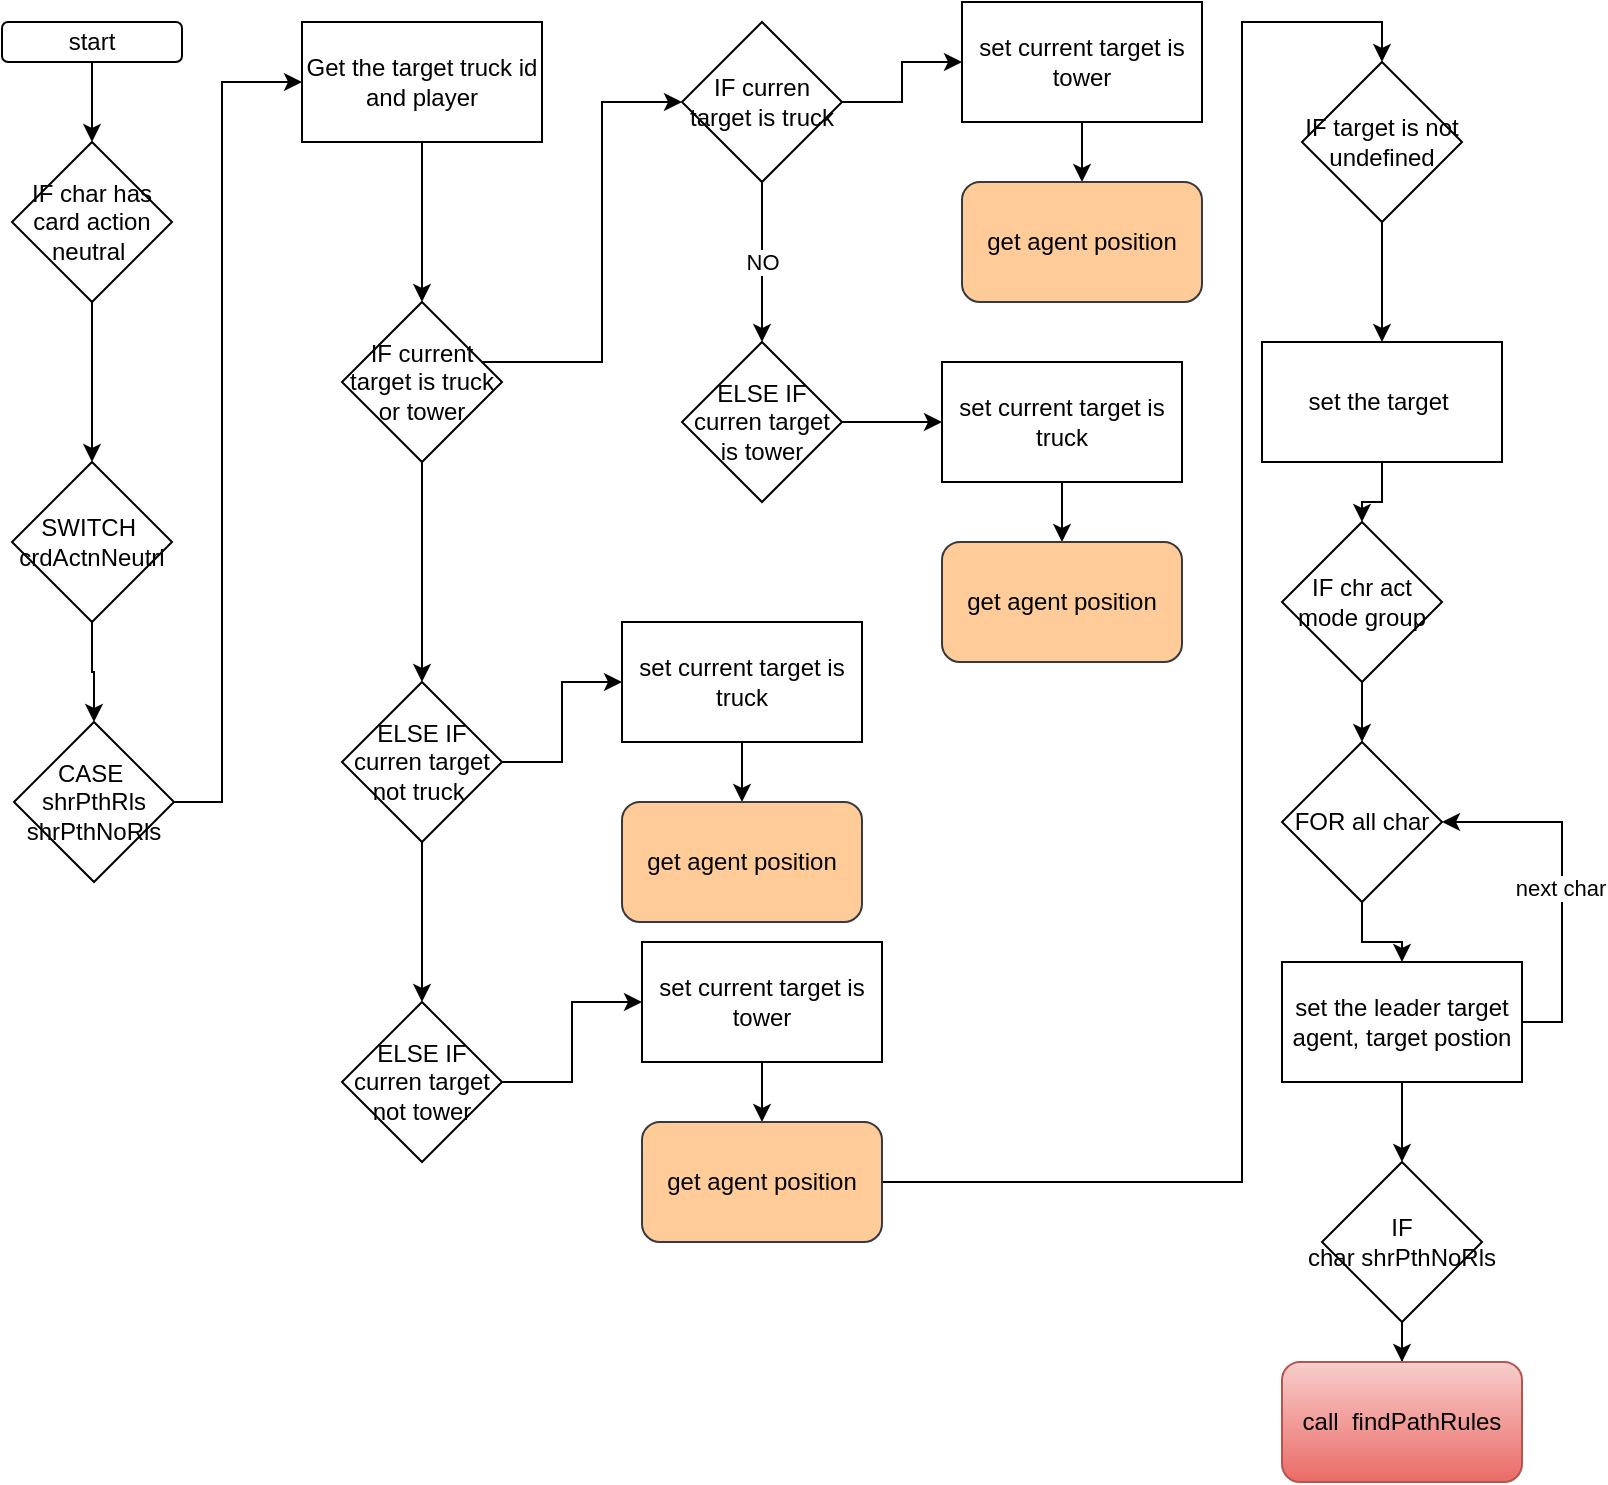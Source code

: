 <mxfile version="17.5.0" type="github">
  <diagram id="7qyYxR2P_8wUSL6xEprl" name="Page-1">
    <mxGraphModel dx="1038" dy="579" grid="1" gridSize="10" guides="1" tooltips="1" connect="1" arrows="1" fold="1" page="1" pageScale="1" pageWidth="850" pageHeight="1100" math="0" shadow="0">
      <root>
        <mxCell id="0" />
        <mxCell id="1" parent="0" />
        <mxCell id="FAKISgi-N8UdrS4t43lj-3" value="" style="edgeStyle=orthogonalEdgeStyle;rounded=0;orthogonalLoop=1;jettySize=auto;html=1;" edge="1" parent="1" source="FAKISgi-N8UdrS4t43lj-1" target="FAKISgi-N8UdrS4t43lj-2">
          <mxGeometry relative="1" as="geometry" />
        </mxCell>
        <mxCell id="FAKISgi-N8UdrS4t43lj-1" value="start" style="rounded=1;whiteSpace=wrap;html=1;" vertex="1" parent="1">
          <mxGeometry x="80" y="30" width="90" height="20" as="geometry" />
        </mxCell>
        <mxCell id="FAKISgi-N8UdrS4t43lj-5" value="" style="edgeStyle=orthogonalEdgeStyle;rounded=0;orthogonalLoop=1;jettySize=auto;html=1;" edge="1" parent="1" source="FAKISgi-N8UdrS4t43lj-2" target="FAKISgi-N8UdrS4t43lj-4">
          <mxGeometry relative="1" as="geometry" />
        </mxCell>
        <mxCell id="FAKISgi-N8UdrS4t43lj-2" value="IF char has card action neutral&amp;nbsp;" style="rhombus;whiteSpace=wrap;html=1;" vertex="1" parent="1">
          <mxGeometry x="85" y="90" width="80" height="80" as="geometry" />
        </mxCell>
        <mxCell id="FAKISgi-N8UdrS4t43lj-7" value="" style="edgeStyle=orthogonalEdgeStyle;rounded=0;orthogonalLoop=1;jettySize=auto;html=1;" edge="1" parent="1" source="FAKISgi-N8UdrS4t43lj-4" target="FAKISgi-N8UdrS4t43lj-6">
          <mxGeometry relative="1" as="geometry" />
        </mxCell>
        <mxCell id="FAKISgi-N8UdrS4t43lj-4" value="SWITCH&amp;nbsp;&lt;br&gt;crdActnNeutrl" style="rhombus;whiteSpace=wrap;html=1;" vertex="1" parent="1">
          <mxGeometry x="85" y="250" width="80" height="80" as="geometry" />
        </mxCell>
        <mxCell id="FAKISgi-N8UdrS4t43lj-9" value="" style="edgeStyle=orthogonalEdgeStyle;rounded=0;orthogonalLoop=1;jettySize=auto;html=1;" edge="1" parent="1" source="FAKISgi-N8UdrS4t43lj-6">
          <mxGeometry relative="1" as="geometry">
            <mxPoint x="230" y="60" as="targetPoint" />
            <Array as="points">
              <mxPoint x="190" y="420" />
              <mxPoint x="190" y="60" />
            </Array>
          </mxGeometry>
        </mxCell>
        <mxCell id="FAKISgi-N8UdrS4t43lj-6" value="CASE&amp;nbsp;&lt;br&gt;shrPthRls&lt;br&gt;shrPthNoRls" style="rhombus;whiteSpace=wrap;html=1;" vertex="1" parent="1">
          <mxGeometry x="86" y="380" width="80" height="80" as="geometry" />
        </mxCell>
        <mxCell id="FAKISgi-N8UdrS4t43lj-12" value="" style="edgeStyle=orthogonalEdgeStyle;rounded=0;orthogonalLoop=1;jettySize=auto;html=1;" edge="1" parent="1" source="FAKISgi-N8UdrS4t43lj-10" target="FAKISgi-N8UdrS4t43lj-11">
          <mxGeometry relative="1" as="geometry" />
        </mxCell>
        <mxCell id="FAKISgi-N8UdrS4t43lj-10" value="Get the target truck id and player" style="rounded=0;whiteSpace=wrap;html=1;" vertex="1" parent="1">
          <mxGeometry x="230" y="30" width="120" height="60" as="geometry" />
        </mxCell>
        <mxCell id="FAKISgi-N8UdrS4t43lj-14" value="" style="edgeStyle=orthogonalEdgeStyle;rounded=0;orthogonalLoop=1;jettySize=auto;html=1;" edge="1" parent="1" source="FAKISgi-N8UdrS4t43lj-11" target="FAKISgi-N8UdrS4t43lj-13">
          <mxGeometry relative="1" as="geometry">
            <Array as="points">
              <mxPoint x="380" y="200" />
              <mxPoint x="380" y="70" />
            </Array>
          </mxGeometry>
        </mxCell>
        <mxCell id="FAKISgi-N8UdrS4t43lj-27" style="edgeStyle=orthogonalEdgeStyle;rounded=0;orthogonalLoop=1;jettySize=auto;html=1;" edge="1" parent="1" source="FAKISgi-N8UdrS4t43lj-11" target="FAKISgi-N8UdrS4t43lj-26">
          <mxGeometry relative="1" as="geometry" />
        </mxCell>
        <mxCell id="FAKISgi-N8UdrS4t43lj-11" value="IF current target is truck or tower" style="rhombus;whiteSpace=wrap;html=1;rounded=0;" vertex="1" parent="1">
          <mxGeometry x="250" y="170" width="80" height="80" as="geometry" />
        </mxCell>
        <mxCell id="FAKISgi-N8UdrS4t43lj-16" value="" style="edgeStyle=orthogonalEdgeStyle;rounded=0;orthogonalLoop=1;jettySize=auto;html=1;" edge="1" parent="1" source="FAKISgi-N8UdrS4t43lj-13" target="FAKISgi-N8UdrS4t43lj-15">
          <mxGeometry relative="1" as="geometry" />
        </mxCell>
        <mxCell id="FAKISgi-N8UdrS4t43lj-20" value="NO" style="edgeStyle=orthogonalEdgeStyle;rounded=0;orthogonalLoop=1;jettySize=auto;html=1;" edge="1" parent="1" source="FAKISgi-N8UdrS4t43lj-13" target="FAKISgi-N8UdrS4t43lj-19">
          <mxGeometry relative="1" as="geometry">
            <Array as="points">
              <mxPoint x="460" y="150" />
              <mxPoint x="460" y="150" />
            </Array>
          </mxGeometry>
        </mxCell>
        <mxCell id="FAKISgi-N8UdrS4t43lj-13" value="IF curren target is truck" style="rhombus;whiteSpace=wrap;html=1;rounded=0;" vertex="1" parent="1">
          <mxGeometry x="420" y="30" width="80" height="80" as="geometry" />
        </mxCell>
        <mxCell id="FAKISgi-N8UdrS4t43lj-18" value="" style="edgeStyle=orthogonalEdgeStyle;rounded=0;orthogonalLoop=1;jettySize=auto;html=1;" edge="1" parent="1" source="FAKISgi-N8UdrS4t43lj-15" target="FAKISgi-N8UdrS4t43lj-17">
          <mxGeometry relative="1" as="geometry" />
        </mxCell>
        <mxCell id="FAKISgi-N8UdrS4t43lj-15" value="set current target is tower&lt;span style=&quot;color: rgba(0 , 0 , 0 , 0) ; font-family: monospace ; font-size: 0px&quot;&gt;%3CmxGraphModel%3E%3Croot%3E%3CmxCell%20id%3D%220%22%2F%3E%3CmxCell%20id%3D%221%22%20parent%3D%220%22%2F%3E%3CmxCell%20id%3D%222%22%20value%3D%22get%20agent%20position%22%20style%3D%22rounded%3D1%3BwhiteSpace%3Dwrap%3Bhtml%3D1%3BfillColor%3D%23ffcc99%3BstrokeColor%3D%2336393d%3B%22%20vertex%3D%221%22%20parent%3D%221%22%3E%3CmxGeometry%20x%3D%22410%22%20y%3D%22340%22%20width%3D%22120%22%20height%3D%2260%22%20as%3D%22geometry%22%2F%3E%3C%2FmxCell%3E%3C%2Froot%3E%3C%2FmxGraphModel%3E&lt;/span&gt;" style="whiteSpace=wrap;html=1;rounded=0;" vertex="1" parent="1">
          <mxGeometry x="560" y="20" width="120" height="60" as="geometry" />
        </mxCell>
        <mxCell id="FAKISgi-N8UdrS4t43lj-17" value="get agent position" style="rounded=1;whiteSpace=wrap;html=1;fillColor=#ffcc99;strokeColor=#36393d;" vertex="1" parent="1">
          <mxGeometry x="560" y="110" width="120" height="60" as="geometry" />
        </mxCell>
        <mxCell id="FAKISgi-N8UdrS4t43lj-24" value="" style="edgeStyle=orthogonalEdgeStyle;rounded=0;orthogonalLoop=1;jettySize=auto;html=1;" edge="1" parent="1" source="FAKISgi-N8UdrS4t43lj-19" target="FAKISgi-N8UdrS4t43lj-21">
          <mxGeometry relative="1" as="geometry" />
        </mxCell>
        <mxCell id="FAKISgi-N8UdrS4t43lj-19" value="ELSE IF curren target is tower" style="rhombus;whiteSpace=wrap;html=1;rounded=0;" vertex="1" parent="1">
          <mxGeometry x="420" y="190" width="80" height="80" as="geometry" />
        </mxCell>
        <mxCell id="FAKISgi-N8UdrS4t43lj-25" value="" style="edgeStyle=orthogonalEdgeStyle;rounded=0;orthogonalLoop=1;jettySize=auto;html=1;" edge="1" parent="1" source="FAKISgi-N8UdrS4t43lj-21" target="FAKISgi-N8UdrS4t43lj-22">
          <mxGeometry relative="1" as="geometry" />
        </mxCell>
        <mxCell id="FAKISgi-N8UdrS4t43lj-21" value="set current target is truck&lt;span style=&quot;color: rgba(0 , 0 , 0 , 0) ; font-family: monospace ; font-size: 0px&quot;&gt;%3CmxGraphModel%3E%3Croot%3E%3CmxCell%20id%3D%220%22%2F%3E%3CmxCell%20id%3D%221%22%20parent%3D%220%22%2F%3E%3CmxCell%20id%3D%222%22%20value%3D%22get%20agent%20position%22%20style%3D%22rounded%3D1%3BwhiteSpace%3Dwrap%3Bhtml%3D1%3BfillColor%3D%23ffcc99%3BstrokeColor%3D%2336393d%3B%22%20vertex%3D%221%22%20parent%3D%221%22%3E%3CmxGeometry%20x%3D%22410%22%20y%3D%22340%22%20width%3D%22120%22%20height%3D%2260%22%20as%3D%22geometry%22%2F%3E%3C%2FmxCell%3E%3C%2Froot%3E%3C%2FmxGraphModel%3E&lt;/span&gt;" style="whiteSpace=wrap;html=1;rounded=0;" vertex="1" parent="1">
          <mxGeometry x="550" y="200" width="120" height="60" as="geometry" />
        </mxCell>
        <mxCell id="FAKISgi-N8UdrS4t43lj-22" value="get agent position" style="rounded=1;whiteSpace=wrap;html=1;fillColor=#ffcc99;strokeColor=#36393d;" vertex="1" parent="1">
          <mxGeometry x="550" y="290" width="120" height="60" as="geometry" />
        </mxCell>
        <mxCell id="FAKISgi-N8UdrS4t43lj-30" style="edgeStyle=orthogonalEdgeStyle;rounded=0;orthogonalLoop=1;jettySize=auto;html=1;entryX=0;entryY=0.5;entryDx=0;entryDy=0;" edge="1" parent="1" source="FAKISgi-N8UdrS4t43lj-26" target="FAKISgi-N8UdrS4t43lj-28">
          <mxGeometry relative="1" as="geometry" />
        </mxCell>
        <mxCell id="FAKISgi-N8UdrS4t43lj-35" style="edgeStyle=orthogonalEdgeStyle;rounded=0;orthogonalLoop=1;jettySize=auto;html=1;" edge="1" parent="1" source="FAKISgi-N8UdrS4t43lj-26" target="FAKISgi-N8UdrS4t43lj-32">
          <mxGeometry relative="1" as="geometry" />
        </mxCell>
        <mxCell id="FAKISgi-N8UdrS4t43lj-26" value="ELSE IF curren target not truck&amp;nbsp;" style="rhombus;whiteSpace=wrap;html=1;rounded=0;" vertex="1" parent="1">
          <mxGeometry x="250" y="360" width="80" height="80" as="geometry" />
        </mxCell>
        <mxCell id="FAKISgi-N8UdrS4t43lj-31" value="" style="edgeStyle=orthogonalEdgeStyle;rounded=0;orthogonalLoop=1;jettySize=auto;html=1;" edge="1" parent="1" source="FAKISgi-N8UdrS4t43lj-28" target="FAKISgi-N8UdrS4t43lj-29">
          <mxGeometry relative="1" as="geometry" />
        </mxCell>
        <mxCell id="FAKISgi-N8UdrS4t43lj-28" value="set current target is truck&lt;span style=&quot;color: rgba(0 , 0 , 0 , 0) ; font-family: monospace ; font-size: 0px&quot;&gt;%3CmxGraphModel%3E%3Croot%3E%3CmxCell%20id%3D%220%22%2F%3E%3CmxCell%20id%3D%221%22%20parent%3D%220%22%2F%3E%3CmxCell%20id%3D%222%22%20value%3D%22get%20agent%20position%22%20style%3D%22rounded%3D1%3BwhiteSpace%3Dwrap%3Bhtml%3D1%3BfillColor%3D%23ffcc99%3BstrokeColor%3D%2336393d%3B%22%20vertex%3D%221%22%20parent%3D%221%22%3E%3CmxGeometry%20x%3D%22410%22%20y%3D%22340%22%20width%3D%22120%22%20height%3D%2260%22%20as%3D%22geometry%22%2F%3E%3C%2FmxCell%3E%3C%2Froot%3E%3C%2FmxGraphModel%3E&lt;/span&gt;" style="whiteSpace=wrap;html=1;rounded=0;" vertex="1" parent="1">
          <mxGeometry x="390" y="330" width="120" height="60" as="geometry" />
        </mxCell>
        <mxCell id="FAKISgi-N8UdrS4t43lj-29" value="get agent position" style="rounded=1;whiteSpace=wrap;html=1;fillColor=#ffcc99;strokeColor=#36393d;" vertex="1" parent="1">
          <mxGeometry x="390" y="420" width="120" height="60" as="geometry" />
        </mxCell>
        <mxCell id="FAKISgi-N8UdrS4t43lj-36" style="edgeStyle=orthogonalEdgeStyle;rounded=0;orthogonalLoop=1;jettySize=auto;html=1;entryX=0;entryY=0.5;entryDx=0;entryDy=0;" edge="1" parent="1" source="FAKISgi-N8UdrS4t43lj-32" target="FAKISgi-N8UdrS4t43lj-33">
          <mxGeometry relative="1" as="geometry" />
        </mxCell>
        <mxCell id="FAKISgi-N8UdrS4t43lj-32" value="ELSE IF curren target not tower" style="rhombus;whiteSpace=wrap;html=1;rounded=0;" vertex="1" parent="1">
          <mxGeometry x="250" y="520" width="80" height="80" as="geometry" />
        </mxCell>
        <mxCell id="FAKISgi-N8UdrS4t43lj-37" value="" style="edgeStyle=orthogonalEdgeStyle;rounded=0;orthogonalLoop=1;jettySize=auto;html=1;" edge="1" parent="1" source="FAKISgi-N8UdrS4t43lj-33" target="FAKISgi-N8UdrS4t43lj-34">
          <mxGeometry relative="1" as="geometry" />
        </mxCell>
        <mxCell id="FAKISgi-N8UdrS4t43lj-33" value="set current target is tower&lt;span style=&quot;color: rgba(0 , 0 , 0 , 0) ; font-family: monospace ; font-size: 0px&quot;&gt;%3CmxGraphModel%3E%3Croot%3E%3CmxCell%20id%3D%220%22%2F%3E%3CmxCell%20id%3D%221%22%20parent%3D%220%22%2F%3E%3CmxCell%20id%3D%222%22%20value%3D%22get%20agent%20position%22%20style%3D%22rounded%3D1%3BwhiteSpace%3Dwrap%3Bhtml%3D1%3BfillColor%3D%23ffcc99%3BstrokeColor%3D%2336393d%3B%22%20vertex%3D%221%22%20parent%3D%221%22%3E%3CmxGeometry%20x%3D%22410%22%20y%3D%22340%22%20width%3D%22120%22%20height%3D%2260%22%20as%3D%22geometry%22%2F%3E%3C%2FmxCell%3E%3C%2Froot%3E%3C%2FmxGraphModel%3E&lt;/span&gt;" style="whiteSpace=wrap;html=1;rounded=0;" vertex="1" parent="1">
          <mxGeometry x="400" y="490" width="120" height="60" as="geometry" />
        </mxCell>
        <mxCell id="FAKISgi-N8UdrS4t43lj-40" style="edgeStyle=orthogonalEdgeStyle;rounded=0;orthogonalLoop=1;jettySize=auto;html=1;entryX=0.5;entryY=0;entryDx=0;entryDy=0;entryPerimeter=0;" edge="1" parent="1" source="FAKISgi-N8UdrS4t43lj-34" target="FAKISgi-N8UdrS4t43lj-39">
          <mxGeometry relative="1" as="geometry">
            <Array as="points">
              <mxPoint x="700" y="610" />
              <mxPoint x="700" y="30" />
              <mxPoint x="770" y="30" />
            </Array>
          </mxGeometry>
        </mxCell>
        <mxCell id="FAKISgi-N8UdrS4t43lj-34" value="get agent position" style="rounded=1;whiteSpace=wrap;html=1;fillColor=#ffcc99;strokeColor=#36393d;" vertex="1" parent="1">
          <mxGeometry x="400" y="580" width="120" height="60" as="geometry" />
        </mxCell>
        <mxCell id="FAKISgi-N8UdrS4t43lj-43" value="" style="edgeStyle=orthogonalEdgeStyle;rounded=0;orthogonalLoop=1;jettySize=auto;html=1;" edge="1" parent="1" source="FAKISgi-N8UdrS4t43lj-39" target="FAKISgi-N8UdrS4t43lj-42">
          <mxGeometry relative="1" as="geometry" />
        </mxCell>
        <mxCell id="FAKISgi-N8UdrS4t43lj-39" value="IF target is not undefined" style="rhombus;whiteSpace=wrap;html=1;" vertex="1" parent="1">
          <mxGeometry x="730" y="50" width="80" height="80" as="geometry" />
        </mxCell>
        <mxCell id="FAKISgi-N8UdrS4t43lj-48" value="" style="edgeStyle=orthogonalEdgeStyle;rounded=0;orthogonalLoop=1;jettySize=auto;html=1;" edge="1" parent="1" source="FAKISgi-N8UdrS4t43lj-42" target="FAKISgi-N8UdrS4t43lj-44">
          <mxGeometry relative="1" as="geometry" />
        </mxCell>
        <mxCell id="FAKISgi-N8UdrS4t43lj-42" value="set the target&amp;nbsp;" style="whiteSpace=wrap;html=1;" vertex="1" parent="1">
          <mxGeometry x="710" y="190" width="120" height="60" as="geometry" />
        </mxCell>
        <mxCell id="FAKISgi-N8UdrS4t43lj-49" value="" style="edgeStyle=orthogonalEdgeStyle;rounded=0;orthogonalLoop=1;jettySize=auto;html=1;" edge="1" parent="1" source="FAKISgi-N8UdrS4t43lj-44" target="FAKISgi-N8UdrS4t43lj-45">
          <mxGeometry relative="1" as="geometry" />
        </mxCell>
        <mxCell id="FAKISgi-N8UdrS4t43lj-44" value="IF chr act mode group" style="rhombus;whiteSpace=wrap;html=1;" vertex="1" parent="1">
          <mxGeometry x="720" y="280" width="80" height="80" as="geometry" />
        </mxCell>
        <mxCell id="FAKISgi-N8UdrS4t43lj-50" value="" style="edgeStyle=orthogonalEdgeStyle;rounded=0;orthogonalLoop=1;jettySize=auto;html=1;" edge="1" parent="1" source="FAKISgi-N8UdrS4t43lj-45" target="FAKISgi-N8UdrS4t43lj-46">
          <mxGeometry relative="1" as="geometry" />
        </mxCell>
        <mxCell id="FAKISgi-N8UdrS4t43lj-45" value="FOR all char" style="rhombus;whiteSpace=wrap;html=1;" vertex="1" parent="1">
          <mxGeometry x="720" y="390" width="80" height="80" as="geometry" />
        </mxCell>
        <mxCell id="FAKISgi-N8UdrS4t43lj-51" style="edgeStyle=orthogonalEdgeStyle;rounded=0;orthogonalLoop=1;jettySize=auto;html=1;entryX=1;entryY=0.5;entryDx=0;entryDy=0;" edge="1" parent="1" source="FAKISgi-N8UdrS4t43lj-46" target="FAKISgi-N8UdrS4t43lj-45">
          <mxGeometry relative="1" as="geometry">
            <Array as="points">
              <mxPoint x="860" y="530" />
              <mxPoint x="860" y="430" />
            </Array>
          </mxGeometry>
        </mxCell>
        <mxCell id="FAKISgi-N8UdrS4t43lj-52" value="next char" style="edgeLabel;html=1;align=center;verticalAlign=middle;resizable=0;points=[];" vertex="1" connectable="0" parent="FAKISgi-N8UdrS4t43lj-51">
          <mxGeometry x="-0.036" y="1" relative="1" as="geometry">
            <mxPoint as="offset" />
          </mxGeometry>
        </mxCell>
        <mxCell id="FAKISgi-N8UdrS4t43lj-54" value="" style="edgeStyle=orthogonalEdgeStyle;rounded=0;orthogonalLoop=1;jettySize=auto;html=1;" edge="1" parent="1" source="FAKISgi-N8UdrS4t43lj-46" target="FAKISgi-N8UdrS4t43lj-53">
          <mxGeometry relative="1" as="geometry" />
        </mxCell>
        <mxCell id="FAKISgi-N8UdrS4t43lj-46" value="set the leader target agent, target postion" style="whiteSpace=wrap;html=1;" vertex="1" parent="1">
          <mxGeometry x="720" y="500" width="120" height="60" as="geometry" />
        </mxCell>
        <mxCell id="FAKISgi-N8UdrS4t43lj-58" value="" style="edgeStyle=orthogonalEdgeStyle;rounded=0;orthogonalLoop=1;jettySize=auto;html=1;" edge="1" parent="1" source="FAKISgi-N8UdrS4t43lj-53" target="FAKISgi-N8UdrS4t43lj-57">
          <mxGeometry relative="1" as="geometry" />
        </mxCell>
        <mxCell id="FAKISgi-N8UdrS4t43lj-53" value="IF char&amp;nbsp;shrPthNoRls" style="rhombus;whiteSpace=wrap;html=1;" vertex="1" parent="1">
          <mxGeometry x="740" y="600" width="80" height="80" as="geometry" />
        </mxCell>
        <mxCell id="FAKISgi-N8UdrS4t43lj-57" value="call&amp;nbsp;&amp;nbsp;findPathRules" style="rounded=1;whiteSpace=wrap;html=1;fillColor=#f8cecc;gradientColor=#ea6b66;strokeColor=#b85450;" vertex="1" parent="1">
          <mxGeometry x="720" y="700" width="120" height="60" as="geometry" />
        </mxCell>
      </root>
    </mxGraphModel>
  </diagram>
</mxfile>
